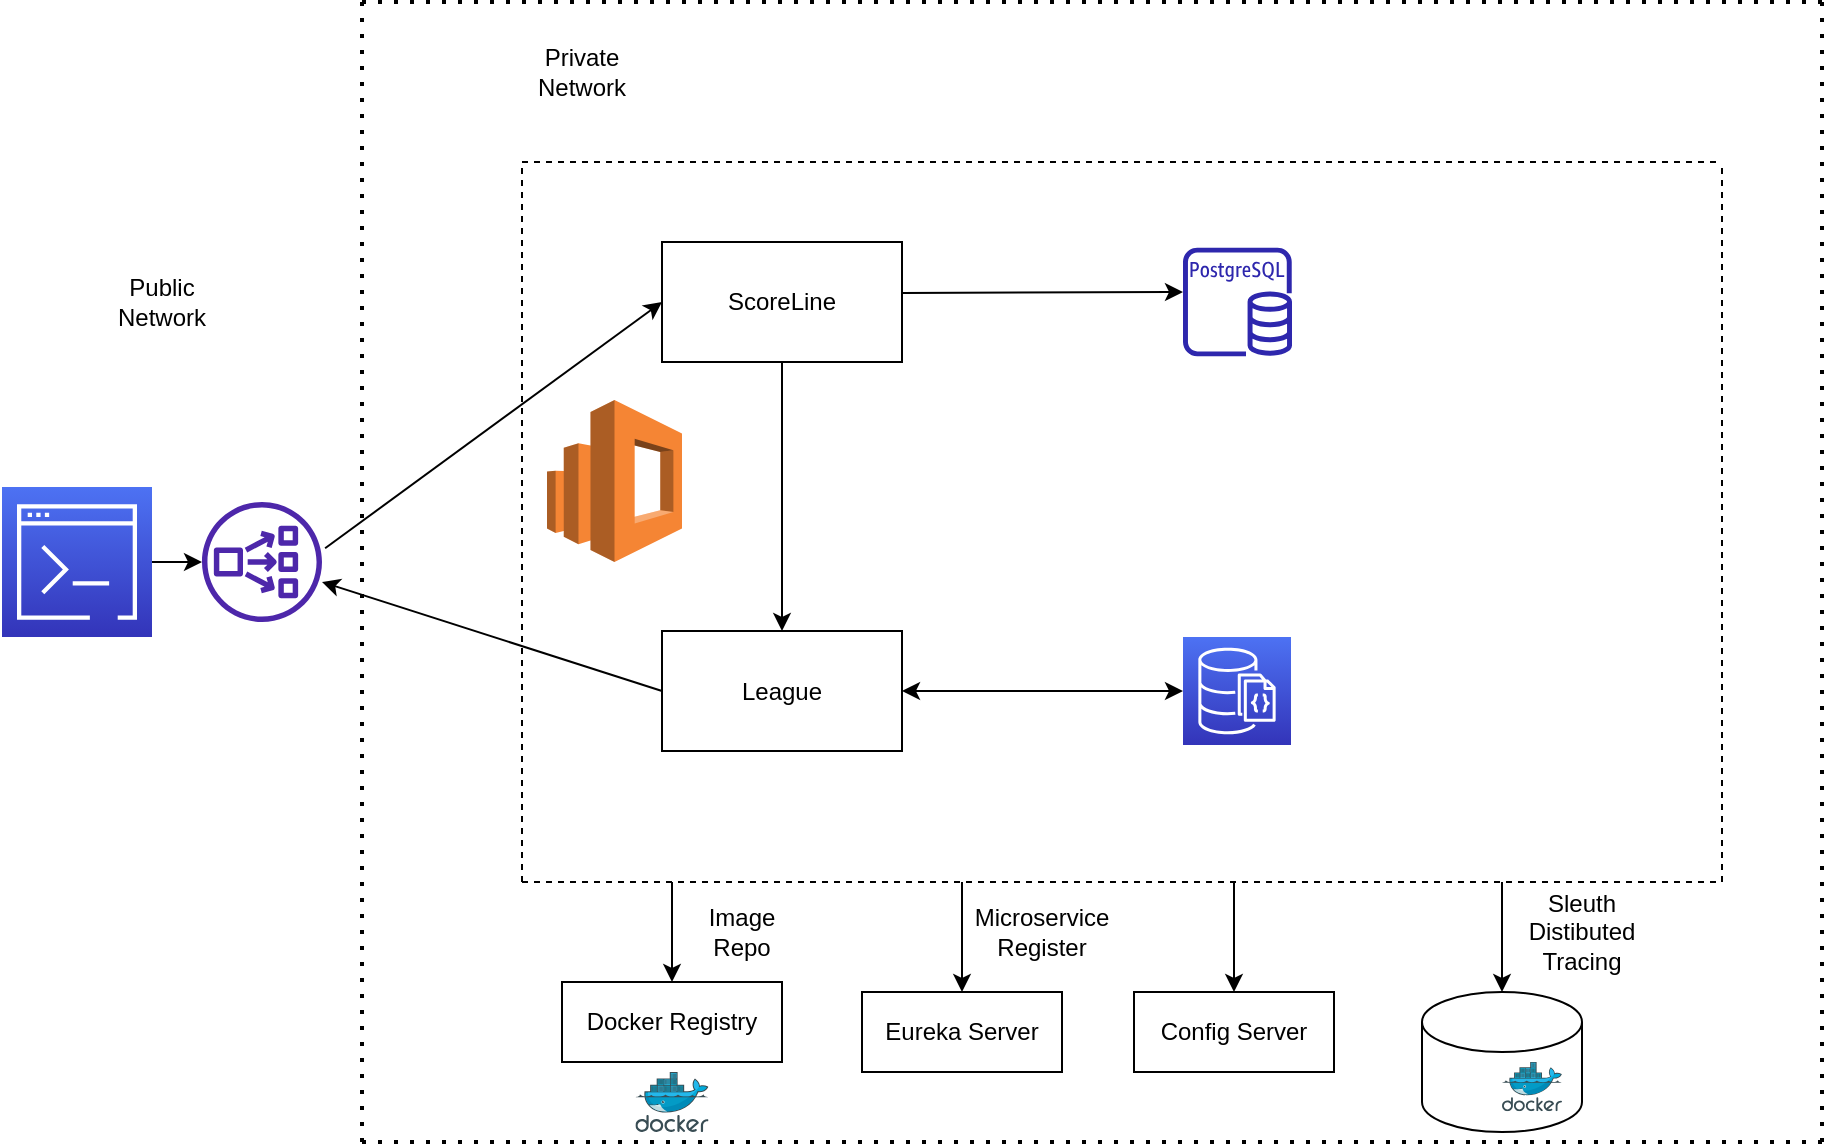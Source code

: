 <mxfile version="20.0.1" type="device"><diagram id="AHEztPZ_pPZyrWicwX3z" name="Page-1"><mxGraphModel dx="1422" dy="762" grid="1" gridSize="10" guides="1" tooltips="1" connect="1" arrows="1" fold="1" page="1" pageScale="1" pageWidth="850" pageHeight="1100" math="0" shadow="0"><root><mxCell id="0"/><mxCell id="1" parent="0"/><mxCell id="-Cw4sKU5UWufTSIsmumC-1" value="" style="endArrow=none;dashed=1;html=1;dashPattern=1 3;strokeWidth=2;rounded=0;" parent="1" edge="1"><mxGeometry width="50" height="50" relative="1" as="geometry"><mxPoint x="230" y="80" as="sourcePoint"/><mxPoint x="960" y="80" as="targetPoint"/></mxGeometry></mxCell><mxCell id="-Cw4sKU5UWufTSIsmumC-2" value="" style="endArrow=none;dashed=1;html=1;dashPattern=1 3;strokeWidth=2;rounded=0;" parent="1" edge="1"><mxGeometry width="50" height="50" relative="1" as="geometry"><mxPoint x="230" y="650" as="sourcePoint"/><mxPoint x="230" y="80" as="targetPoint"/></mxGeometry></mxCell><mxCell id="-Cw4sKU5UWufTSIsmumC-3" value="" style="endArrow=none;dashed=1;html=1;dashPattern=1 3;strokeWidth=2;rounded=0;" parent="1" edge="1"><mxGeometry width="50" height="50" relative="1" as="geometry"><mxPoint x="230" y="650" as="sourcePoint"/><mxPoint x="960" y="650" as="targetPoint"/></mxGeometry></mxCell><mxCell id="-Cw4sKU5UWufTSIsmumC-4" value="" style="sketch=0;outlineConnect=0;fontColor=#232F3E;gradientColor=none;fillColor=#4D27AA;strokeColor=none;dashed=0;verticalLabelPosition=bottom;verticalAlign=top;align=center;html=1;fontSize=12;fontStyle=0;aspect=fixed;pointerEvents=1;shape=mxgraph.aws4.network_load_balancer;" parent="1" vertex="1"><mxGeometry x="150" y="330" width="60" height="60" as="geometry"/></mxCell><mxCell id="-Cw4sKU5UWufTSIsmumC-5" value="ScoreLine" style="rounded=0;whiteSpace=wrap;html=1;" parent="1" vertex="1"><mxGeometry x="380" y="200" width="120" height="60" as="geometry"/></mxCell><mxCell id="-Cw4sKU5UWufTSIsmumC-6" value="League" style="rounded=0;whiteSpace=wrap;html=1;" parent="1" vertex="1"><mxGeometry x="380" y="394.5" width="120" height="60" as="geometry"/></mxCell><mxCell id="-Cw4sKU5UWufTSIsmumC-10" value="" style="sketch=0;points=[[0,0,0],[0.25,0,0],[0.5,0,0],[0.75,0,0],[1,0,0],[0,1,0],[0.25,1,0],[0.5,1,0],[0.75,1,0],[1,1,0],[0,0.25,0],[0,0.5,0],[0,0.75,0],[1,0.25,0],[1,0.5,0],[1,0.75,0]];outlineConnect=0;fontColor=#232F3E;gradientColor=#4D72F3;gradientDirection=north;fillColor=#3334B9;strokeColor=#ffffff;dashed=0;verticalLabelPosition=bottom;verticalAlign=top;align=center;html=1;fontSize=12;fontStyle=0;aspect=fixed;shape=mxgraph.aws4.resourceIcon;resIcon=mxgraph.aws4.documentdb_with_mongodb_compatibility;" parent="1" vertex="1"><mxGeometry x="640.5" y="397.5" width="54" height="54" as="geometry"/></mxCell><mxCell id="-Cw4sKU5UWufTSIsmumC-11" value="" style="sketch=0;outlineConnect=0;fontColor=#232F3E;gradientColor=none;fillColor=#2E27AD;strokeColor=none;dashed=0;verticalLabelPosition=bottom;verticalAlign=top;align=center;html=1;fontSize=12;fontStyle=0;aspect=fixed;pointerEvents=1;shape=mxgraph.aws4.rds_postgresql_instance;" parent="1" vertex="1"><mxGeometry x="640.5" y="202.75" width="54.5" height="54.5" as="geometry"/></mxCell><mxCell id="-Cw4sKU5UWufTSIsmumC-12" value="" style="endArrow=none;dashed=1;html=1;rounded=0;" parent="1" edge="1"><mxGeometry width="50" height="50" relative="1" as="geometry"><mxPoint x="310" y="160" as="sourcePoint"/><mxPoint x="910" y="160" as="targetPoint"/></mxGeometry></mxCell><mxCell id="-Cw4sKU5UWufTSIsmumC-13" value="" style="endArrow=none;dashed=1;html=1;rounded=0;" parent="1" edge="1"><mxGeometry width="50" height="50" relative="1" as="geometry"><mxPoint x="310" y="520" as="sourcePoint"/><mxPoint x="310" y="160" as="targetPoint"/></mxGeometry></mxCell><mxCell id="-Cw4sKU5UWufTSIsmumC-14" value="" style="endArrow=none;dashed=1;html=1;rounded=0;" parent="1" edge="1"><mxGeometry width="50" height="50" relative="1" as="geometry"><mxPoint x="310" y="520" as="sourcePoint"/><mxPoint x="910" y="520" as="targetPoint"/></mxGeometry></mxCell><mxCell id="-Cw4sKU5UWufTSIsmumC-15" value="" style="endArrow=none;dashed=1;html=1;rounded=0;" parent="1" edge="1"><mxGeometry width="50" height="50" relative="1" as="geometry"><mxPoint x="910" y="520" as="sourcePoint"/><mxPoint x="910" y="160" as="targetPoint"/><Array as="points"><mxPoint x="910" y="340"/></Array></mxGeometry></mxCell><mxCell id="-Cw4sKU5UWufTSIsmumC-16" value="" style="endArrow=classic;html=1;rounded=0;entryX=0;entryY=0.5;entryDx=0;entryDy=0;exitX=1.026;exitY=0.385;exitDx=0;exitDy=0;exitPerimeter=0;" parent="1" source="-Cw4sKU5UWufTSIsmumC-4" target="-Cw4sKU5UWufTSIsmumC-5" edge="1"><mxGeometry width="50" height="50" relative="1" as="geometry"><mxPoint x="510" y="410" as="sourcePoint"/><mxPoint x="560" y="360" as="targetPoint"/></mxGeometry></mxCell><mxCell id="-Cw4sKU5UWufTSIsmumC-18" value="" style="endArrow=classic;html=1;rounded=0;entryX=0;entryY=0.408;entryDx=0;entryDy=0;entryPerimeter=0;exitX=1;exitY=0.425;exitDx=0;exitDy=0;exitPerimeter=0;" parent="1" source="-Cw4sKU5UWufTSIsmumC-5" target="-Cw4sKU5UWufTSIsmumC-11" edge="1"><mxGeometry width="50" height="50" relative="1" as="geometry"><mxPoint x="510" y="410" as="sourcePoint"/><mxPoint x="560" y="360" as="targetPoint"/></mxGeometry></mxCell><mxCell id="-Cw4sKU5UWufTSIsmumC-19" value="" style="endArrow=classic;html=1;rounded=0;exitX=0.5;exitY=1;exitDx=0;exitDy=0;entryX=0.5;entryY=0;entryDx=0;entryDy=0;" parent="1" source="-Cw4sKU5UWufTSIsmumC-5" target="-Cw4sKU5UWufTSIsmumC-6" edge="1"><mxGeometry width="50" height="50" relative="1" as="geometry"><mxPoint x="510" y="410" as="sourcePoint"/><mxPoint x="560" y="360" as="targetPoint"/></mxGeometry></mxCell><mxCell id="-Cw4sKU5UWufTSIsmumC-24" value="" style="endArrow=classic;html=1;rounded=0;exitX=0;exitY=0.5;exitDx=0;exitDy=0;" parent="1" source="-Cw4sKU5UWufTSIsmumC-6" edge="1"><mxGeometry width="50" height="50" relative="1" as="geometry"><mxPoint x="510" y="410" as="sourcePoint"/><mxPoint x="210" y="370" as="targetPoint"/></mxGeometry></mxCell><mxCell id="-Cw4sKU5UWufTSIsmumC-26" value="" style="sketch=0;points=[[0,0,0],[0.25,0,0],[0.5,0,0],[0.75,0,0],[1,0,0],[0,1,0],[0.25,1,0],[0.5,1,0],[0.75,1,0],[1,1,0],[0,0.25,0],[0,0.5,0],[0,0.75,0],[1,0.25,0],[1,0.5,0],[1,0.75,0]];outlineConnect=0;fontColor=#232F3E;gradientColor=#4D72F3;gradientDirection=north;fillColor=#3334B9;strokeColor=#ffffff;dashed=0;verticalLabelPosition=bottom;verticalAlign=top;align=center;html=1;fontSize=12;fontStyle=0;aspect=fixed;shape=mxgraph.aws4.resourceIcon;resIcon=mxgraph.aws4.command_line_interface;" parent="1" vertex="1"><mxGeometry x="50" y="322.5" width="75" height="75" as="geometry"/></mxCell><mxCell id="-Cw4sKU5UWufTSIsmumC-27" value="" style="endArrow=classic;html=1;rounded=0;exitX=1;exitY=0.5;exitDx=0;exitDy=0;exitPerimeter=0;" parent="1" source="-Cw4sKU5UWufTSIsmumC-26" edge="1"><mxGeometry width="50" height="50" relative="1" as="geometry"><mxPoint x="400" y="410" as="sourcePoint"/><mxPoint x="150" y="360" as="targetPoint"/></mxGeometry></mxCell><mxCell id="-Cw4sKU5UWufTSIsmumC-28" value="" style="endArrow=none;dashed=1;html=1;dashPattern=1 3;strokeWidth=2;rounded=0;" parent="1" edge="1"><mxGeometry width="50" height="50" relative="1" as="geometry"><mxPoint x="960" y="650" as="sourcePoint"/><mxPoint x="960" y="80" as="targetPoint"/></mxGeometry></mxCell><mxCell id="-Cw4sKU5UWufTSIsmumC-29" value="Public Network" style="text;html=1;strokeColor=none;fillColor=none;align=center;verticalAlign=middle;whiteSpace=wrap;rounded=0;" parent="1" vertex="1"><mxGeometry x="100" y="215" width="60" height="30" as="geometry"/></mxCell><mxCell id="-Cw4sKU5UWufTSIsmumC-30" value="Private Network" style="text;html=1;strokeColor=none;fillColor=none;align=center;verticalAlign=middle;whiteSpace=wrap;rounded=0;" parent="1" vertex="1"><mxGeometry x="310" y="100" width="60" height="30" as="geometry"/></mxCell><mxCell id="-Cw4sKU5UWufTSIsmumC-31" value="" style="sketch=0;aspect=fixed;html=1;points=[];align=center;image;fontSize=12;image=img/lib/mscae/Docker.svg;" parent="1" vertex="1"><mxGeometry x="366.7" y="615" width="36.59" height="30" as="geometry"/></mxCell><mxCell id="-Cw4sKU5UWufTSIsmumC-32" value="Docker Registry" style="rounded=0;whiteSpace=wrap;html=1;" parent="1" vertex="1"><mxGeometry x="330" y="570" width="110" height="40" as="geometry"/></mxCell><mxCell id="-Cw4sKU5UWufTSIsmumC-33" value="Eureka Server" style="rounded=0;whiteSpace=wrap;html=1;" parent="1" vertex="1"><mxGeometry x="480" y="575" width="100" height="40" as="geometry"/></mxCell><mxCell id="-Cw4sKU5UWufTSIsmumC-34" value="Config Server" style="rounded=0;whiteSpace=wrap;html=1;" parent="1" vertex="1"><mxGeometry x="616" y="575" width="100" height="40" as="geometry"/></mxCell><mxCell id="-Cw4sKU5UWufTSIsmumC-36" value="" style="shape=cylinder3;whiteSpace=wrap;html=1;boundedLbl=1;backgroundOutline=1;size=15;" parent="1" vertex="1"><mxGeometry x="760" y="575" width="80" height="70" as="geometry"/></mxCell><mxCell id="-Cw4sKU5UWufTSIsmumC-37" value="" style="endArrow=classic;html=1;rounded=0;" parent="1" target="-Cw4sKU5UWufTSIsmumC-36" edge="1"><mxGeometry width="50" height="50" relative="1" as="geometry"><mxPoint x="800" y="520" as="sourcePoint"/><mxPoint x="850" y="470" as="targetPoint"/></mxGeometry></mxCell><mxCell id="-Cw4sKU5UWufTSIsmumC-38" value="" style="endArrow=classic;html=1;rounded=0;entryX=0.5;entryY=0;entryDx=0;entryDy=0;" parent="1" target="-Cw4sKU5UWufTSIsmumC-34" edge="1"><mxGeometry width="50" height="50" relative="1" as="geometry"><mxPoint x="666" y="520" as="sourcePoint"/><mxPoint x="760" y="350" as="targetPoint"/></mxGeometry></mxCell><mxCell id="-Cw4sKU5UWufTSIsmumC-39" value="Sleuth Distibuted Tracing" style="text;html=1;strokeColor=none;fillColor=none;align=center;verticalAlign=middle;whiteSpace=wrap;rounded=0;" parent="1" vertex="1"><mxGeometry x="810" y="530" width="60" height="30" as="geometry"/></mxCell><mxCell id="-Cw4sKU5UWufTSIsmumC-40" value="" style="endArrow=classic;html=1;rounded=0;entryX=0.5;entryY=0;entryDx=0;entryDy=0;" parent="1" target="-Cw4sKU5UWufTSIsmumC-33" edge="1"><mxGeometry width="50" height="50" relative="1" as="geometry"><mxPoint x="530" y="520" as="sourcePoint"/><mxPoint x="760" y="340" as="targetPoint"/></mxGeometry></mxCell><mxCell id="-Cw4sKU5UWufTSIsmumC-41" value="Microservice Register" style="text;html=1;strokeColor=none;fillColor=none;align=center;verticalAlign=middle;whiteSpace=wrap;rounded=0;" parent="1" vertex="1"><mxGeometry x="540" y="530" width="60" height="30" as="geometry"/></mxCell><mxCell id="-Cw4sKU5UWufTSIsmumC-42" value="" style="endArrow=classic;html=1;rounded=0;" parent="1" target="-Cw4sKU5UWufTSIsmumC-32" edge="1"><mxGeometry width="50" height="50" relative="1" as="geometry"><mxPoint x="385" y="520" as="sourcePoint"/><mxPoint x="425" y="470" as="targetPoint"/></mxGeometry></mxCell><mxCell id="-Cw4sKU5UWufTSIsmumC-43" value="Image Repo" style="text;html=1;strokeColor=none;fillColor=none;align=center;verticalAlign=middle;whiteSpace=wrap;rounded=0;" parent="1" vertex="1"><mxGeometry x="390" y="530" width="60" height="30" as="geometry"/></mxCell><mxCell id="-Cw4sKU5UWufTSIsmumC-44" value="" style="sketch=0;aspect=fixed;html=1;points=[];align=center;image;fontSize=12;image=img/lib/mscae/Docker.svg;" parent="1" vertex="1"><mxGeometry x="800" y="610" width="30" height="24.6" as="geometry"/></mxCell><mxCell id="-Cw4sKU5UWufTSIsmumC-45" value="" style="outlineConnect=0;dashed=0;verticalLabelPosition=bottom;verticalAlign=top;align=center;html=1;shape=mxgraph.aws3.elasticsearch_service;fillColor=#F58534;gradientColor=none;" parent="1" vertex="1"><mxGeometry x="322.5" y="279" width="67.5" height="81" as="geometry"/></mxCell><mxCell id="bSd83zMSdweGite7Ocii-1" value="" style="endArrow=classic;startArrow=classic;html=1;rounded=0;exitX=1;exitY=0.5;exitDx=0;exitDy=0;entryX=0;entryY=0.5;entryDx=0;entryDy=0;entryPerimeter=0;" edge="1" parent="1" source="-Cw4sKU5UWufTSIsmumC-6" target="-Cw4sKU5UWufTSIsmumC-10"><mxGeometry width="50" height="50" relative="1" as="geometry"><mxPoint x="700" y="320" as="sourcePoint"/><mxPoint x="750" y="270" as="targetPoint"/></mxGeometry></mxCell></root></mxGraphModel></diagram></mxfile>